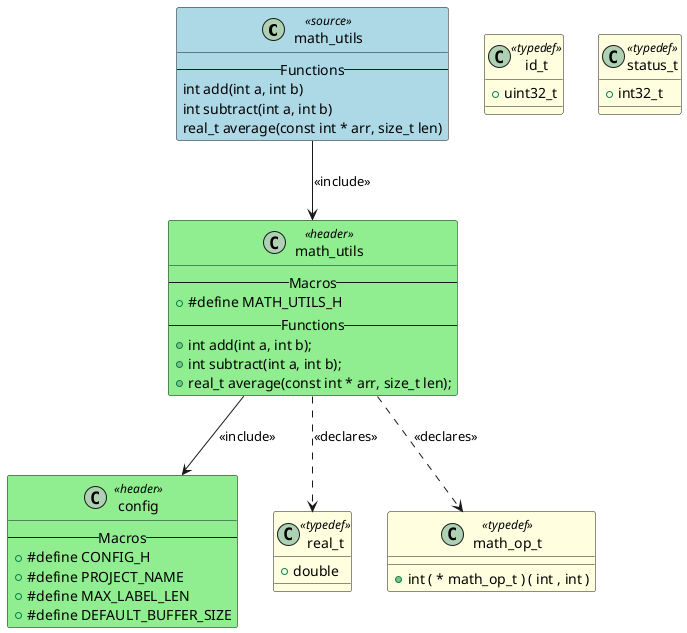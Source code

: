 @startuml math_utils

class "math_utils" as MATH_UTILS <<source>> #LightBlue
{
    -- Functions --
    int add(int a, int b)
    int subtract(int a, int b)
    real_t average(const int * arr, size_t len)
}

class "math_utils" as HEADER_MATH_UTILS <<header>> #LightGreen
{
    -- Macros --
    + #define MATH_UTILS_H
    -- Functions --
    + int add(int a, int b);
    + int subtract(int a, int b);
    + real_t average(const int * arr, size_t len);
}
class "config" as HEADER_CONFIG <<header>> #LightGreen
{
    -- Macros --
    + #define CONFIG_H
    + #define PROJECT_NAME
    + #define MAX_LABEL_LEN
    + #define DEFAULT_BUFFER_SIZE
}
class "real_t" as TYPEDEF_real_t <<typedef>> #LightYellow
{
    + double
}

class "math_op_t" as TYPEDEF_math_op_t <<typedef>> #LightYellow
{
    + int ( * math_op_t ) ( int , int )
}

class "id_t" as TYPEDEF_id_t <<typedef>> #LightYellow
{
    + uint32_t
}

class "status_t" as TYPEDEF_status_t <<typedef>> #LightYellow
{
    + int32_t
}

MATH_UTILS --> HEADER_MATH_UTILS : <<include>>
HEADER_MATH_UTILS --> HEADER_CONFIG : <<include>>
HEADER_MATH_UTILS ..> TYPEDEF_real_t : <<declares>>
HEADER_MATH_UTILS ..> TYPEDEF_math_op_t : <<declares>>

@enduml